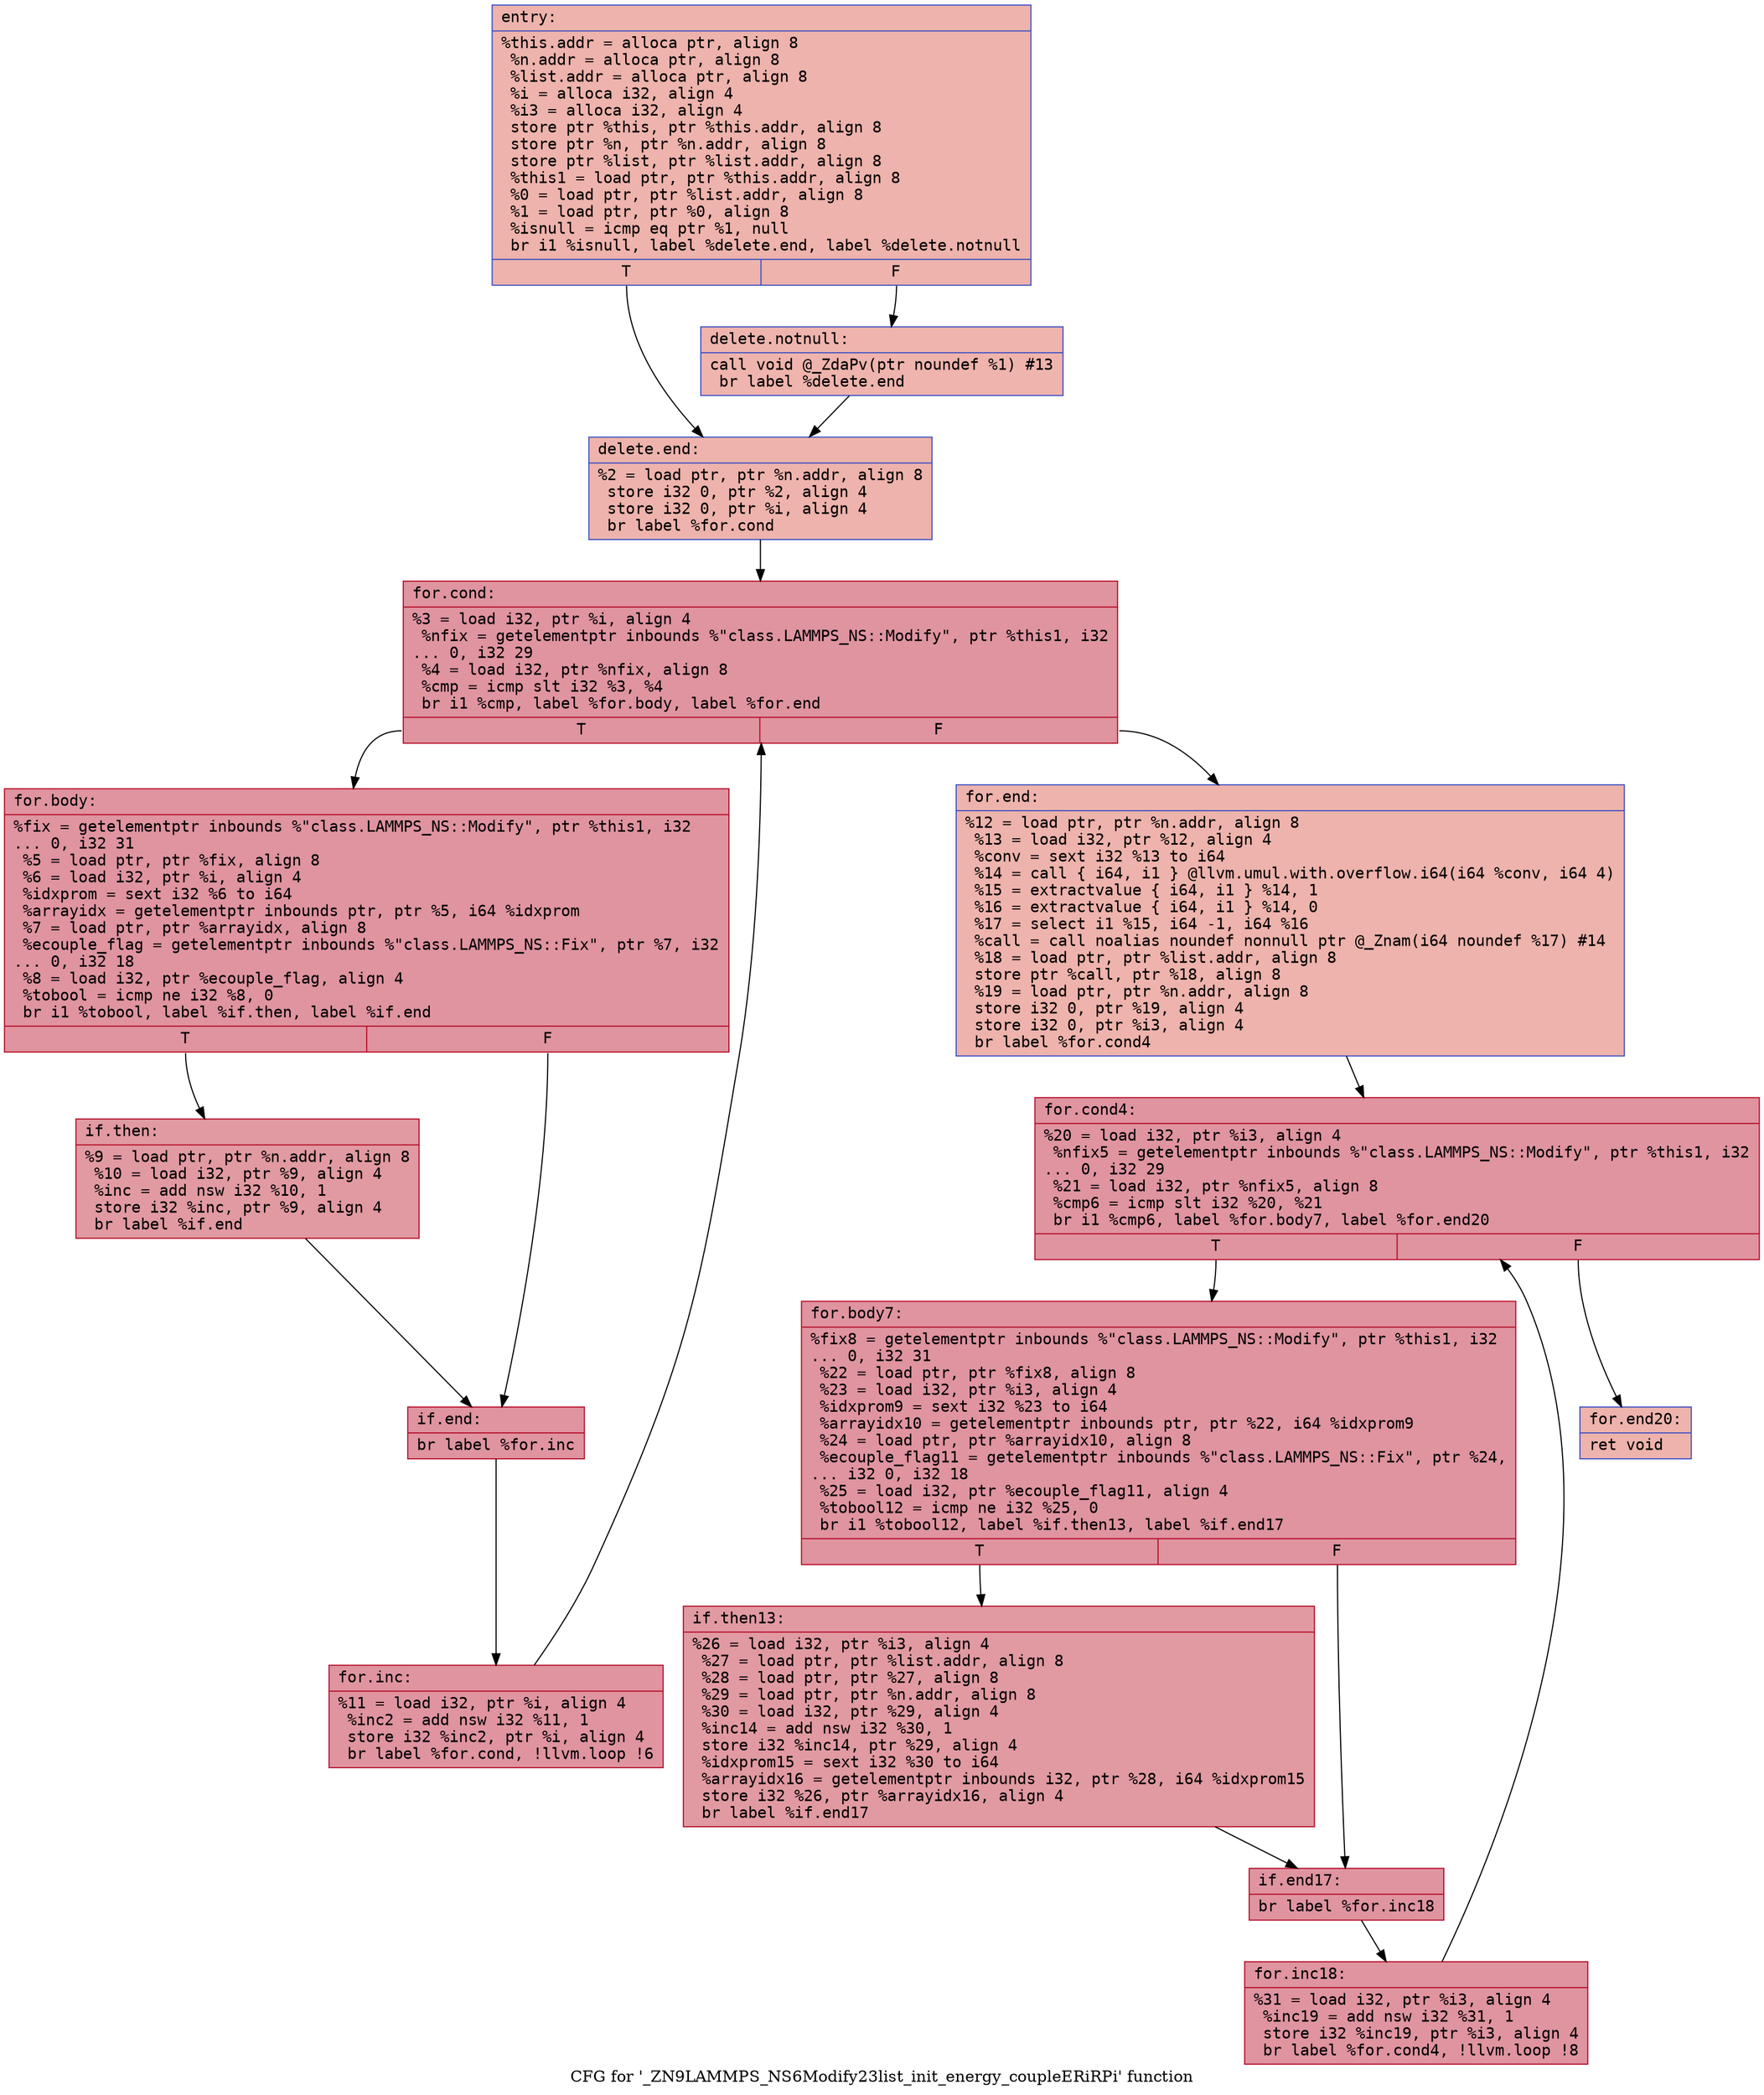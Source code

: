 digraph "CFG for '_ZN9LAMMPS_NS6Modify23list_init_energy_coupleERiRPi' function" {
	label="CFG for '_ZN9LAMMPS_NS6Modify23list_init_energy_coupleERiRPi' function";

	Node0x561f1628aa10 [shape=record,color="#3d50c3ff", style=filled, fillcolor="#d6524470" fontname="Courier",label="{entry:\l|  %this.addr = alloca ptr, align 8\l  %n.addr = alloca ptr, align 8\l  %list.addr = alloca ptr, align 8\l  %i = alloca i32, align 4\l  %i3 = alloca i32, align 4\l  store ptr %this, ptr %this.addr, align 8\l  store ptr %n, ptr %n.addr, align 8\l  store ptr %list, ptr %list.addr, align 8\l  %this1 = load ptr, ptr %this.addr, align 8\l  %0 = load ptr, ptr %list.addr, align 8\l  %1 = load ptr, ptr %0, align 8\l  %isnull = icmp eq ptr %1, null\l  br i1 %isnull, label %delete.end, label %delete.notnull\l|{<s0>T|<s1>F}}"];
	Node0x561f1628aa10:s0 -> Node0x561f1628b120[tooltip="entry -> delete.end\nProbability 37.50%" ];
	Node0x561f1628aa10:s1 -> Node0x561f1628b1a0[tooltip="entry -> delete.notnull\nProbability 62.50%" ];
	Node0x561f1628b1a0 [shape=record,color="#3d50c3ff", style=filled, fillcolor="#d8564670" fontname="Courier",label="{delete.notnull:\l|  call void @_ZdaPv(ptr noundef %1) #13\l  br label %delete.end\l}"];
	Node0x561f1628b1a0 -> Node0x561f1628b120[tooltip="delete.notnull -> delete.end\nProbability 100.00%" ];
	Node0x561f1628b120 [shape=record,color="#3d50c3ff", style=filled, fillcolor="#d6524470" fontname="Courier",label="{delete.end:\l|  %2 = load ptr, ptr %n.addr, align 8\l  store i32 0, ptr %2, align 4\l  store i32 0, ptr %i, align 4\l  br label %for.cond\l}"];
	Node0x561f1628b120 -> Node0x561f1628b700[tooltip="delete.end -> for.cond\nProbability 100.00%" ];
	Node0x561f1628b700 [shape=record,color="#b70d28ff", style=filled, fillcolor="#b70d2870" fontname="Courier",label="{for.cond:\l|  %3 = load i32, ptr %i, align 4\l  %nfix = getelementptr inbounds %\"class.LAMMPS_NS::Modify\", ptr %this1, i32\l... 0, i32 29\l  %4 = load i32, ptr %nfix, align 8\l  %cmp = icmp slt i32 %3, %4\l  br i1 %cmp, label %for.body, label %for.end\l|{<s0>T|<s1>F}}"];
	Node0x561f1628b700:s0 -> Node0x561f1628ba50[tooltip="for.cond -> for.body\nProbability 96.88%" ];
	Node0x561f1628b700:s1 -> Node0x561f1628bad0[tooltip="for.cond -> for.end\nProbability 3.12%" ];
	Node0x561f1628ba50 [shape=record,color="#b70d28ff", style=filled, fillcolor="#b70d2870" fontname="Courier",label="{for.body:\l|  %fix = getelementptr inbounds %\"class.LAMMPS_NS::Modify\", ptr %this1, i32\l... 0, i32 31\l  %5 = load ptr, ptr %fix, align 8\l  %6 = load i32, ptr %i, align 4\l  %idxprom = sext i32 %6 to i64\l  %arrayidx = getelementptr inbounds ptr, ptr %5, i64 %idxprom\l  %7 = load ptr, ptr %arrayidx, align 8\l  %ecouple_flag = getelementptr inbounds %\"class.LAMMPS_NS::Fix\", ptr %7, i32\l... 0, i32 18\l  %8 = load i32, ptr %ecouple_flag, align 4\l  %tobool = icmp ne i32 %8, 0\l  br i1 %tobool, label %if.then, label %if.end\l|{<s0>T|<s1>F}}"];
	Node0x561f1628ba50:s0 -> Node0x561f1628c1d0[tooltip="for.body -> if.then\nProbability 62.50%" ];
	Node0x561f1628ba50:s1 -> Node0x561f1628c240[tooltip="for.body -> if.end\nProbability 37.50%" ];
	Node0x561f1628c1d0 [shape=record,color="#b70d28ff", style=filled, fillcolor="#bb1b2c70" fontname="Courier",label="{if.then:\l|  %9 = load ptr, ptr %n.addr, align 8\l  %10 = load i32, ptr %9, align 4\l  %inc = add nsw i32 %10, 1\l  store i32 %inc, ptr %9, align 4\l  br label %if.end\l}"];
	Node0x561f1628c1d0 -> Node0x561f1628c240[tooltip="if.then -> if.end\nProbability 100.00%" ];
	Node0x561f1628c240 [shape=record,color="#b70d28ff", style=filled, fillcolor="#b70d2870" fontname="Courier",label="{if.end:\l|  br label %for.inc\l}"];
	Node0x561f1628c240 -> Node0x561f1628b370[tooltip="if.end -> for.inc\nProbability 100.00%" ];
	Node0x561f1628b370 [shape=record,color="#b70d28ff", style=filled, fillcolor="#b70d2870" fontname="Courier",label="{for.inc:\l|  %11 = load i32, ptr %i, align 4\l  %inc2 = add nsw i32 %11, 1\l  store i32 %inc2, ptr %i, align 4\l  br label %for.cond, !llvm.loop !6\l}"];
	Node0x561f1628b370 -> Node0x561f1628b700[tooltip="for.inc -> for.cond\nProbability 100.00%" ];
	Node0x561f1628bad0 [shape=record,color="#3d50c3ff", style=filled, fillcolor="#d6524470" fontname="Courier",label="{for.end:\l|  %12 = load ptr, ptr %n.addr, align 8\l  %13 = load i32, ptr %12, align 4\l  %conv = sext i32 %13 to i64\l  %14 = call \{ i64, i1 \} @llvm.umul.with.overflow.i64(i64 %conv, i64 4)\l  %15 = extractvalue \{ i64, i1 \} %14, 1\l  %16 = extractvalue \{ i64, i1 \} %14, 0\l  %17 = select i1 %15, i64 -1, i64 %16\l  %call = call noalias noundef nonnull ptr @_Znam(i64 noundef %17) #14\l  %18 = load ptr, ptr %list.addr, align 8\l  store ptr %call, ptr %18, align 8\l  %19 = load ptr, ptr %n.addr, align 8\l  store i32 0, ptr %19, align 4\l  store i32 0, ptr %i3, align 4\l  br label %for.cond4\l}"];
	Node0x561f1628bad0 -> Node0x561f1628d470[tooltip="for.end -> for.cond4\nProbability 100.00%" ];
	Node0x561f1628d470 [shape=record,color="#b70d28ff", style=filled, fillcolor="#b70d2870" fontname="Courier",label="{for.cond4:\l|  %20 = load i32, ptr %i3, align 4\l  %nfix5 = getelementptr inbounds %\"class.LAMMPS_NS::Modify\", ptr %this1, i32\l... 0, i32 29\l  %21 = load i32, ptr %nfix5, align 8\l  %cmp6 = icmp slt i32 %20, %21\l  br i1 %cmp6, label %for.body7, label %for.end20\l|{<s0>T|<s1>F}}"];
	Node0x561f1628d470:s0 -> Node0x561f1628d7c0[tooltip="for.cond4 -> for.body7\nProbability 96.88%" ];
	Node0x561f1628d470:s1 -> Node0x561f1628d810[tooltip="for.cond4 -> for.end20\nProbability 3.12%" ];
	Node0x561f1628d7c0 [shape=record,color="#b70d28ff", style=filled, fillcolor="#b70d2870" fontname="Courier",label="{for.body7:\l|  %fix8 = getelementptr inbounds %\"class.LAMMPS_NS::Modify\", ptr %this1, i32\l... 0, i32 31\l  %22 = load ptr, ptr %fix8, align 8\l  %23 = load i32, ptr %i3, align 4\l  %idxprom9 = sext i32 %23 to i64\l  %arrayidx10 = getelementptr inbounds ptr, ptr %22, i64 %idxprom9\l  %24 = load ptr, ptr %arrayidx10, align 8\l  %ecouple_flag11 = getelementptr inbounds %\"class.LAMMPS_NS::Fix\", ptr %24,\l... i32 0, i32 18\l  %25 = load i32, ptr %ecouple_flag11, align 4\l  %tobool12 = icmp ne i32 %25, 0\l  br i1 %tobool12, label %if.then13, label %if.end17\l|{<s0>T|<s1>F}}"];
	Node0x561f1628d7c0:s0 -> Node0x561f1628df40[tooltip="for.body7 -> if.then13\nProbability 62.50%" ];
	Node0x561f1628d7c0:s1 -> Node0x561f1628dfc0[tooltip="for.body7 -> if.end17\nProbability 37.50%" ];
	Node0x561f1628df40 [shape=record,color="#b70d28ff", style=filled, fillcolor="#bb1b2c70" fontname="Courier",label="{if.then13:\l|  %26 = load i32, ptr %i3, align 4\l  %27 = load ptr, ptr %list.addr, align 8\l  %28 = load ptr, ptr %27, align 8\l  %29 = load ptr, ptr %n.addr, align 8\l  %30 = load i32, ptr %29, align 4\l  %inc14 = add nsw i32 %30, 1\l  store i32 %inc14, ptr %29, align 4\l  %idxprom15 = sext i32 %30 to i64\l  %arrayidx16 = getelementptr inbounds i32, ptr %28, i64 %idxprom15\l  store i32 %26, ptr %arrayidx16, align 4\l  br label %if.end17\l}"];
	Node0x561f1628df40 -> Node0x561f1628dfc0[tooltip="if.then13 -> if.end17\nProbability 100.00%" ];
	Node0x561f1628dfc0 [shape=record,color="#b70d28ff", style=filled, fillcolor="#b70d2870" fontname="Courier",label="{if.end17:\l|  br label %for.inc18\l}"];
	Node0x561f1628dfc0 -> Node0x561f1628e740[tooltip="if.end17 -> for.inc18\nProbability 100.00%" ];
	Node0x561f1628e740 [shape=record,color="#b70d28ff", style=filled, fillcolor="#b70d2870" fontname="Courier",label="{for.inc18:\l|  %31 = load i32, ptr %i3, align 4\l  %inc19 = add nsw i32 %31, 1\l  store i32 %inc19, ptr %i3, align 4\l  br label %for.cond4, !llvm.loop !8\l}"];
	Node0x561f1628e740 -> Node0x561f1628d470[tooltip="for.inc18 -> for.cond4\nProbability 100.00%" ];
	Node0x561f1628d810 [shape=record,color="#3d50c3ff", style=filled, fillcolor="#d6524470" fontname="Courier",label="{for.end20:\l|  ret void\l}"];
}
